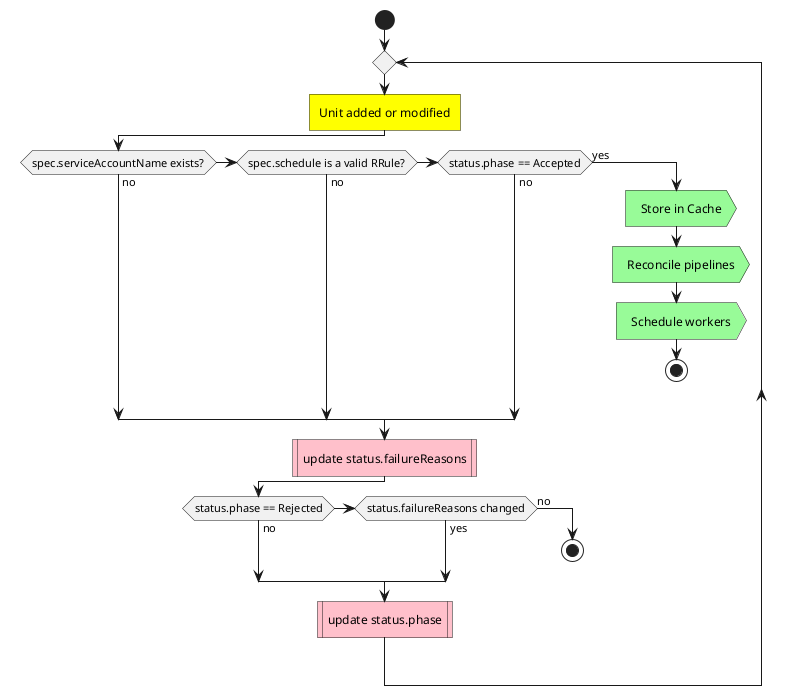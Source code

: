 @startuml ../../static/img/docs/workflows/unit-admission
skinparam defaultTextAlignment center

start

repeat
  #yellow:Unit added or modified]
  if (spec.serviceAccountName exists?) then (no)
  elseif (spec.schedule is a valid RRule?) then (no)
  elseif (status.phase == Accepted) then (no)
  else (yes)
    #palegreen:Store in Cache>
    #palegreen:Reconcile pipelines>
    #palegreen:Schedule workers>
    stop
  endif
  #pink:update status.failureReasons|
  if (status.phase == Rejected) then (no)
  elseif (status.failureReasons changed) then (yes)
  else (no)
    stop
  endif
  #pink:update status.phase|
@enduml
